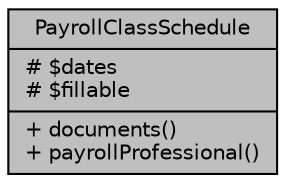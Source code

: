 digraph "PayrollClassSchedule"
{
 // LATEX_PDF_SIZE
  bgcolor="transparent";
  edge [fontname="Helvetica",fontsize="10",labelfontname="Helvetica",labelfontsize="10"];
  node [fontname="Helvetica",fontsize="10",shape=record];
  Node1 [label="{PayrollClassSchedule\n|# $dates\l# $fillable\l|+ documents()\l+ payrollProfessional()\l}",height=0.2,width=0.4,color="black", fillcolor="grey75", style="filled", fontcolor="black",tooltip="Datos de horarios de clase."];
}
